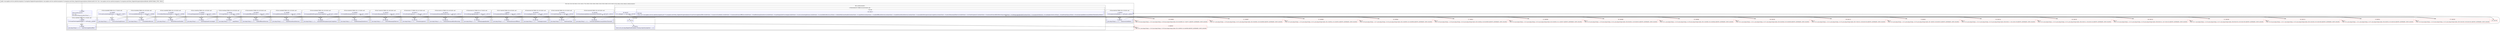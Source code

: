 digraph "CFG forcom.mapbox.services.android.navigation.v5.navigation.AutoValue_MapboxNavigationOptions.Builder.build()Lcom\/mapbox\/services\/android\/navigation\/v5\/navigation\/MapboxNavigationOptions;" {
subgraph cluster_Region_36740834 {
label = "R(21:0|(1:2)|(1:5)|(1:8)|(1:11)|(1:14)|(1:17)|(1:20)|(1:23)|(1:26)|(1:29)|(1:32)|(1:35)|(1:38)|(1:41)|(1:44)|(1:47)|(1:50)|(1:53)|(1:56)|(2:(1:60)|(2:61|62)))";
node [shape=record,color=blue];
Node_0 [shape=record,label="{0\:\ 0x0000|MTH_ENTER_BLOCK\l|r0 = r33\ljava.lang.String java.lang.String r1 = \"\"\l}"];
subgraph cluster_IfRegion_1583672231 {
label = "IF [B:1:0x0006] THEN: R(1:2) ELSE: null";
node [shape=record,color=blue];
Node_1 [shape=record,label="{1\:\ 0x0006|if (r0.maxTurnCompletionOffset == null) goto L_0x0008\l}"];
subgraph cluster_Region_1765029628 {
label = "R(1:2)";
node [shape=record,color=blue];
Node_2 [shape=record,label="{2\:\ 0x0008|java.lang.String r1 = r1 + \" maxTurnCompletionOffset\"\l}"];
}
}
subgraph cluster_IfRegion_184030315 {
label = "IF [B:4:0x001b] THEN: R(1:5) ELSE: null";
node [shape=record,color=blue];
Node_4 [shape=record,label="{4\:\ 0x001b|if (r0.maneuverZoneRadius == null) goto L_0x001d\l}"];
subgraph cluster_Region_1973555089 {
label = "R(1:5)";
node [shape=record,color=blue];
Node_5 [shape=record,label="{5\:\ 0x001d|java.lang.String r1 = r1 + \" maneuverZoneRadius\"\l}"];
}
}
subgraph cluster_IfRegion_320265529 {
label = "IF [B:7:0x0030] THEN: R(1:8) ELSE: null";
node [shape=record,color=blue];
Node_7 [shape=record,label="{7\:\ 0x0030|if (r0.maximumDistanceOffRoute == null) goto L_0x0032\l}"];
subgraph cluster_Region_1238880767 {
label = "R(1:8)";
node [shape=record,color=blue];
Node_8 [shape=record,label="{8\:\ 0x0032|java.lang.String r1 = r1 + \" maximumDistanceOffRoute\"\l}"];
}
}
subgraph cluster_IfRegion_570978568 {
label = "IF [B:10:0x0045] THEN: R(1:11) ELSE: null";
node [shape=record,color=blue];
Node_10 [shape=record,label="{10\:\ 0x0045|if (r0.deadReckoningTimeInterval == null) goto L_0x0047\l}"];
subgraph cluster_Region_1612299831 {
label = "R(1:11)";
node [shape=record,color=blue];
Node_11 [shape=record,label="{11\:\ 0x0047|java.lang.String r1 = r1 + \" deadReckoningTimeInterval\"\l}"];
}
}
subgraph cluster_IfRegion_1531481917 {
label = "IF [B:13:0x005a] THEN: R(1:14) ELSE: null";
node [shape=record,color=blue];
Node_13 [shape=record,label="{13\:\ 0x005a|if (r0.maxManipulatedCourseAngle == null) goto L_0x005c\l}"];
subgraph cluster_Region_350293364 {
label = "R(1:14)";
node [shape=record,color=blue];
Node_14 [shape=record,label="{14\:\ 0x005c|java.lang.String r1 = r1 + \" maxManipulatedCourseAngle\"\l}"];
}
}
subgraph cluster_IfRegion_299467635 {
label = "IF [B:16:0x006f] THEN: R(1:17) ELSE: null";
node [shape=record,color=blue];
Node_16 [shape=record,label="{16\:\ 0x006f|if (r0.userLocationSnapDistance == null) goto L_0x0071\l}"];
subgraph cluster_Region_1186946778 {
label = "R(1:17)";
node [shape=record,color=blue];
Node_17 [shape=record,label="{17\:\ 0x0071|java.lang.String r1 = r1 + \" userLocationSnapDistance\"\l}"];
}
}
subgraph cluster_IfRegion_881027940 {
label = "IF [B:19:0x0084] THEN: R(1:20) ELSE: null";
node [shape=record,color=blue];
Node_19 [shape=record,label="{19\:\ 0x0084|if (r0.secondsBeforeReroute == null) goto L_0x0086\l}"];
subgraph cluster_Region_42298463 {
label = "R(1:20)";
node [shape=record,color=blue];
Node_20 [shape=record,label="{20\:\ 0x0086|java.lang.String r1 = r1 + \" secondsBeforeReroute\"\l}"];
}
}
subgraph cluster_IfRegion_1440926925 {
label = "IF [B:22:0x0099] THEN: R(1:23) ELSE: null";
node [shape=record,color=blue];
Node_22 [shape=record,label="{22\:\ 0x0099|if (r0.defaultMilestonesEnabled == null) goto L_0x009b\l}"];
subgraph cluster_Region_1231531362 {
label = "R(1:23)";
node [shape=record,color=blue];
Node_23 [shape=record,label="{23\:\ 0x009b|java.lang.String r1 = r1 + \" defaultMilestonesEnabled\"\l}"];
}
}
subgraph cluster_IfRegion_1246531627 {
label = "IF [B:25:0x00ae] THEN: R(1:26) ELSE: null";
node [shape=record,color=blue];
Node_25 [shape=record,label="{25\:\ 0x00ae|if (r0.snapToRoute == null) goto L_0x00b0\l}"];
subgraph cluster_Region_1529952190 {
label = "R(1:26)";
node [shape=record,color=blue];
Node_26 [shape=record,label="{26\:\ 0x00b0|java.lang.String r1 = r1 + \" snapToRoute\"\l}"];
}
}
subgraph cluster_IfRegion_391335946 {
label = "IF [B:28:0x00c3] THEN: R(1:29) ELSE: null";
node [shape=record,color=blue];
Node_28 [shape=record,label="{28\:\ 0x00c3|if (r0.enableOffRouteDetection == null) goto L_0x00c5\l}"];
subgraph cluster_Region_886965273 {
label = "R(1:29)";
node [shape=record,color=blue];
Node_29 [shape=record,label="{29\:\ 0x00c5|java.lang.String r1 = r1 + \" enableOffRouteDetection\"\l}"];
}
}
subgraph cluster_IfRegion_941933007 {
label = "IF [B:31:0x00d8] THEN: R(1:32) ELSE: null";
node [shape=record,color=blue];
Node_31 [shape=record,label="{31\:\ 0x00d8|if (r0.enableFasterRouteDetection == null) goto L_0x00da\l}"];
subgraph cluster_Region_2091315680 {
label = "R(1:32)";
node [shape=record,color=blue];
Node_32 [shape=record,label="{32\:\ 0x00da|java.lang.String r1 = r1 + \" enableFasterRouteDetection\"\l}"];
}
}
subgraph cluster_IfRegion_2078537378 {
label = "IF [B:34:0x00ed] THEN: R(1:35) ELSE: null";
node [shape=record,color=blue];
Node_34 [shape=record,label="{34\:\ 0x00ed|if (r0.manuallyEndNavigationUponCompletion == null) goto L_0x00ef\l}"];
subgraph cluster_Region_1269509615 {
label = "R(1:35)";
node [shape=record,color=blue];
Node_35 [shape=record,label="{35\:\ 0x00ef|java.lang.String r1 = r1 + \" manuallyEndNavigationUponCompletion\"\l}"];
}
}
subgraph cluster_IfRegion_1434512445 {
label = "IF [B:37:0x0102] THEN: R(1:38) ELSE: null";
node [shape=record,color=blue];
Node_37 [shape=record,label="{37\:\ 0x0102|if (r0.metersRemainingTillArrival == null) goto L_0x0104\l}"];
subgraph cluster_Region_141360521 {
label = "R(1:38)";
node [shape=record,color=blue];
Node_38 [shape=record,label="{38\:\ 0x0104|java.lang.String r1 = r1 + \" metersRemainingTillArrival\"\l}"];
}
}
subgraph cluster_IfRegion_1490957703 {
label = "IF [B:40:0x0117] THEN: R(1:41) ELSE: null";
node [shape=record,color=blue];
Node_40 [shape=record,label="{40\:\ 0x0117|if (r0.isFromNavigationUi == null) goto L_0x0119\l}"];
subgraph cluster_Region_1201791543 {
label = "R(1:41)";
node [shape=record,color=blue];
Node_41 [shape=record,label="{41\:\ 0x0119|java.lang.String r1 = r1 + \" isFromNavigationUi\"\l}"];
}
}
subgraph cluster_IfRegion_1181400554 {
label = "IF [B:43:0x012c] THEN: R(1:44) ELSE: null";
node [shape=record,color=blue];
Node_43 [shape=record,label="{43\:\ 0x012c|if (r0.minimumDistanceBeforeRerouting == null) goto L_0x012e\l}"];
subgraph cluster_Region_25614213 {
label = "R(1:44)";
node [shape=record,color=blue];
Node_44 [shape=record,label="{44\:\ 0x012e|java.lang.String r1 = r1 + \" minimumDistanceBeforeRerouting\"\l}"];
}
}
subgraph cluster_IfRegion_584582499 {
label = "IF [B:46:0x0141] THEN: R(1:47) ELSE: null";
node [shape=record,color=blue];
Node_46 [shape=record,label="{46\:\ 0x0141|if (r0.isDebugLoggingEnabled == null) goto L_0x0143\l}"];
subgraph cluster_Region_170468798 {
label = "R(1:47)";
node [shape=record,color=blue];
Node_47 [shape=record,label="{47\:\ 0x0143|java.lang.String r1 = r1 + \" isDebugLoggingEnabled\"\l}"];
}
}
subgraph cluster_IfRegion_1886123009 {
label = "IF [B:49:0x0156] THEN: R(1:50) ELSE: null";
node [shape=record,color=blue];
Node_49 [shape=record,label="{49\:\ 0x0156|if (r0.roundingIncrement == null) goto L_0x0158\l}"];
subgraph cluster_Region_216563023 {
label = "R(1:50)";
node [shape=record,color=blue];
Node_50 [shape=record,label="{50\:\ 0x0158|java.lang.String r1 = r1 + \" roundingIncrement\"\l}"];
}
}
subgraph cluster_IfRegion_1496356230 {
label = "IF [B:52:0x016b] THEN: R(1:53) ELSE: null";
node [shape=record,color=blue];
Node_52 [shape=record,label="{52\:\ 0x016b|if (r0.timeFormatType == null) goto L_0x016d\l}"];
subgraph cluster_Region_1573086294 {
label = "R(1:53)";
node [shape=record,color=blue];
Node_53 [shape=record,label="{53\:\ 0x016d|java.lang.String r1 = r1 + \" timeFormatType\"\l}"];
}
}
subgraph cluster_IfRegion_1252452007 {
label = "IF [B:55:0x0180] THEN: R(1:56) ELSE: null";
node [shape=record,color=blue];
Node_55 [shape=record,label="{55\:\ 0x0180|if (r0.locationAcceptableAccuracyInMetersThreshold == null) goto L_0x0182\l}"];
subgraph cluster_Region_1129910201 {
label = "R(1:56)";
node [shape=record,color=blue];
Node_56 [shape=record,label="{56\:\ 0x0182|java.lang.String r1 = r1 + \" locationAcceptableAccuracyInMetersThreshold\"\l}"];
}
}
subgraph cluster_Region_674697613 {
label = "R(2:(1:60)|(2:61|62))";
node [shape=record,color=blue];
subgraph cluster_IfRegion_1156695531 {
label = "IF [B:58:0x0197] THEN: R(1:60) ELSE: null";
node [shape=record,color=blue];
Node_58 [shape=record,label="{58\:\ 0x0197|if (r1.isEmpty() == true) goto L_0x0199\l}"];
subgraph cluster_Region_122893174 {
label = "R(1:60)";
node [shape=record,color=blue];
Node_60 [shape=record,label="{60\:\ 0x0217|RETURN\l|return new com.mapbox.services.android.navigation.p017v5.navigation.AutoValue_MapboxNavigationOptions(r0.maxTurnCompletionOffset.doubleValue(), r0.maneuverZoneRadius.doubleValue(), r0.maximumDistanceOffRoute.doubleValue(), r0.deadReckoningTimeInterval.doubleValue(), r0.maxManipulatedCourseAngle.doubleValue(), r0.userLocationSnapDistance.doubleValue(), r0.secondsBeforeReroute.intValue(), r0.defaultMilestonesEnabled.booleanValue(), r0.snapToRoute.booleanValue(), r0.enableOffRouteDetection.booleanValue(), r0.enableFasterRouteDetection.booleanValue(), r0.manuallyEndNavigationUponCompletion.booleanValue(), r0.metersRemainingTillArrival.doubleValue(), r0.isFromNavigationUi.booleanValue(), r0.minimumDistanceBeforeRerouting.doubleValue(), r0.isDebugLoggingEnabled.booleanValue(), r0.navigationNotification, r0.roundingIncrement.intValue(), r0.timeFormatType.intValue(), r0.locationAcceptableAccuracyInMetersThreshold.intValue())\l}"];
}
}
subgraph cluster_Region_870231203 {
label = "R(2:61|62)";
node [shape=record,color=blue];
Node_61 [shape=record,label="{61\:\ 0x0218}"];
Node_62 [shape=record,label="{62\:\ 0x022e|throw new java.lang.IllegalStateException(\"Missing required properties:\" + r1)\l}"];
}
}
}
Node_3 [shape=record,color=red,label="{3\:\ 0x0019|PHI: r1 \l  PHI: (r1v1 java.lang.String) = (r1v0 java.lang.String), (r1v59 java.lang.String) binds: [B:1:0x0006, B:2:0x0008] A[DONT_GENERATE, DONT_INLINE]\l}"];
Node_6 [shape=record,color=red,label="{6\:\ 0x002e|PHI: r1 \l  PHI: (r1v2 java.lang.String) = (r1v1 java.lang.String), (r1v57 java.lang.String) binds: [B:4:0x001b, B:5:0x001d] A[DONT_GENERATE, DONT_INLINE]\l}"];
Node_9 [shape=record,color=red,label="{9\:\ 0x0043|PHI: r1 \l  PHI: (r1v3 java.lang.String) = (r1v2 java.lang.String), (r1v55 java.lang.String) binds: [B:7:0x0030, B:8:0x0032] A[DONT_GENERATE, DONT_INLINE]\l}"];
Node_12 [shape=record,color=red,label="{12\:\ 0x0058|PHI: r1 \l  PHI: (r1v4 java.lang.String) = (r1v3 java.lang.String), (r1v53 java.lang.String) binds: [B:10:0x0045, B:11:0x0047] A[DONT_GENERATE, DONT_INLINE]\l}"];
Node_15 [shape=record,color=red,label="{15\:\ 0x006d|PHI: r1 \l  PHI: (r1v5 java.lang.String) = (r1v4 java.lang.String), (r1v51 java.lang.String) binds: [B:13:0x005a, B:14:0x005c] A[DONT_GENERATE, DONT_INLINE]\l}"];
Node_18 [shape=record,color=red,label="{18\:\ 0x0082|PHI: r1 \l  PHI: (r1v6 java.lang.String) = (r1v5 java.lang.String), (r1v49 java.lang.String) binds: [B:16:0x006f, B:17:0x0071] A[DONT_GENERATE, DONT_INLINE]\l}"];
Node_21 [shape=record,color=red,label="{21\:\ 0x0097|PHI: r1 \l  PHI: (r1v7 java.lang.String) = (r1v6 java.lang.String), (r1v47 java.lang.String) binds: [B:19:0x0084, B:20:0x0086] A[DONT_GENERATE, DONT_INLINE]\l}"];
Node_24 [shape=record,color=red,label="{24\:\ 0x00ac|PHI: r1 \l  PHI: (r1v8 java.lang.String) = (r1v7 java.lang.String), (r1v45 java.lang.String) binds: [B:22:0x0099, B:23:0x009b] A[DONT_GENERATE, DONT_INLINE]\l}"];
Node_27 [shape=record,color=red,label="{27\:\ 0x00c1|PHI: r1 \l  PHI: (r1v9 java.lang.String) = (r1v8 java.lang.String), (r1v43 java.lang.String) binds: [B:25:0x00ae, B:26:0x00b0] A[DONT_GENERATE, DONT_INLINE]\l}"];
Node_30 [shape=record,color=red,label="{30\:\ 0x00d6|PHI: r1 \l  PHI: (r1v10 java.lang.String) = (r1v9 java.lang.String), (r1v41 java.lang.String) binds: [B:28:0x00c3, B:29:0x00c5] A[DONT_GENERATE, DONT_INLINE]\l}"];
Node_33 [shape=record,color=red,label="{33\:\ 0x00eb|PHI: r1 \l  PHI: (r1v11 java.lang.String) = (r1v10 java.lang.String), (r1v39 java.lang.String) binds: [B:31:0x00d8, B:32:0x00da] A[DONT_GENERATE, DONT_INLINE]\l}"];
Node_36 [shape=record,color=red,label="{36\:\ 0x0100|PHI: r1 \l  PHI: (r1v12 java.lang.String) = (r1v11 java.lang.String), (r1v37 java.lang.String) binds: [B:34:0x00ed, B:35:0x00ef] A[DONT_GENERATE, DONT_INLINE]\l}"];
Node_39 [shape=record,color=red,label="{39\:\ 0x0115|PHI: r1 \l  PHI: (r1v13 java.lang.String) = (r1v12 java.lang.String), (r1v35 java.lang.String) binds: [B:37:0x0102, B:38:0x0104] A[DONT_GENERATE, DONT_INLINE]\l}"];
Node_42 [shape=record,color=red,label="{42\:\ 0x012a|PHI: r1 \l  PHI: (r1v14 java.lang.String) = (r1v13 java.lang.String), (r1v33 java.lang.String) binds: [B:40:0x0117, B:41:0x0119] A[DONT_GENERATE, DONT_INLINE]\l}"];
Node_45 [shape=record,color=red,label="{45\:\ 0x013f|PHI: r1 \l  PHI: (r1v15 java.lang.String) = (r1v14 java.lang.String), (r1v31 java.lang.String) binds: [B:43:0x012c, B:44:0x012e] A[DONT_GENERATE, DONT_INLINE]\l}"];
Node_48 [shape=record,color=red,label="{48\:\ 0x0154|PHI: r1 \l  PHI: (r1v16 java.lang.String) = (r1v15 java.lang.String), (r1v29 java.lang.String) binds: [B:46:0x0141, B:47:0x0143] A[DONT_GENERATE, DONT_INLINE]\l}"];
Node_51 [shape=record,color=red,label="{51\:\ 0x0169|PHI: r1 \l  PHI: (r1v17 java.lang.String) = (r1v16 java.lang.String), (r1v27 java.lang.String) binds: [B:49:0x0156, B:50:0x0158] A[DONT_GENERATE, DONT_INLINE]\l}"];
Node_54 [shape=record,color=red,label="{54\:\ 0x017e|PHI: r1 \l  PHI: (r1v18 java.lang.String) = (r1v17 java.lang.String), (r1v25 java.lang.String) binds: [B:52:0x016b, B:53:0x016d] A[DONT_GENERATE, DONT_INLINE]\l}"];
Node_57 [shape=record,color=red,label="{57\:\ 0x0193|PHI: r1 \l  PHI: (r1v19 java.lang.String) = (r1v18 java.lang.String), (r1v23 java.lang.String) binds: [B:55:0x0180, B:56:0x0182] A[DONT_GENERATE, DONT_INLINE]\l}"];
Node_59 [shape=record,color=red,label="{59\:\ 0x0199}"];
MethodNode[shape=record,label="{public com.mapbox.services.android.navigation.v5.navigation.MapboxNavigationOptions com.mapbox.services.android.navigation.v5.navigation.AutoValue_MapboxNavigationOptions.Builder.build((r33v0 'this' com.mapbox.services.android.navigation.v5.navigation.AutoValue_MapboxNavigationOptions$Builder A[IMMUTABLE_TYPE, THIS])) }"];
MethodNode -> Node_0;
Node_0 -> Node_1;
Node_1 -> Node_2;
Node_1 -> Node_3[style=dashed];
Node_2 -> Node_3;
Node_4 -> Node_5;
Node_4 -> Node_6[style=dashed];
Node_5 -> Node_6;
Node_7 -> Node_8;
Node_7 -> Node_9[style=dashed];
Node_8 -> Node_9;
Node_10 -> Node_11;
Node_10 -> Node_12[style=dashed];
Node_11 -> Node_12;
Node_13 -> Node_14;
Node_13 -> Node_15[style=dashed];
Node_14 -> Node_15;
Node_16 -> Node_17;
Node_16 -> Node_18[style=dashed];
Node_17 -> Node_18;
Node_19 -> Node_20;
Node_19 -> Node_21[style=dashed];
Node_20 -> Node_21;
Node_22 -> Node_23;
Node_22 -> Node_24[style=dashed];
Node_23 -> Node_24;
Node_25 -> Node_26;
Node_25 -> Node_27[style=dashed];
Node_26 -> Node_27;
Node_28 -> Node_29;
Node_28 -> Node_30[style=dashed];
Node_29 -> Node_30;
Node_31 -> Node_32;
Node_31 -> Node_33[style=dashed];
Node_32 -> Node_33;
Node_34 -> Node_35;
Node_34 -> Node_36[style=dashed];
Node_35 -> Node_36;
Node_37 -> Node_38;
Node_37 -> Node_39[style=dashed];
Node_38 -> Node_39;
Node_40 -> Node_41;
Node_40 -> Node_42[style=dashed];
Node_41 -> Node_42;
Node_43 -> Node_44;
Node_43 -> Node_45[style=dashed];
Node_44 -> Node_45;
Node_46 -> Node_47;
Node_46 -> Node_48[style=dashed];
Node_47 -> Node_48;
Node_49 -> Node_50;
Node_49 -> Node_51[style=dashed];
Node_50 -> Node_51;
Node_52 -> Node_53;
Node_52 -> Node_54[style=dashed];
Node_53 -> Node_54;
Node_55 -> Node_56;
Node_55 -> Node_57[style=dashed];
Node_56 -> Node_57;
Node_58 -> Node_59;
Node_58 -> Node_61[style=dashed];
Node_61 -> Node_62;
Node_3 -> Node_4;
Node_6 -> Node_7;
Node_9 -> Node_10;
Node_12 -> Node_13;
Node_15 -> Node_16;
Node_18 -> Node_19;
Node_21 -> Node_22;
Node_24 -> Node_25;
Node_27 -> Node_28;
Node_30 -> Node_31;
Node_33 -> Node_34;
Node_36 -> Node_37;
Node_39 -> Node_40;
Node_42 -> Node_43;
Node_45 -> Node_46;
Node_48 -> Node_49;
Node_51 -> Node_52;
Node_54 -> Node_55;
Node_57 -> Node_58;
Node_59 -> Node_60;
}

